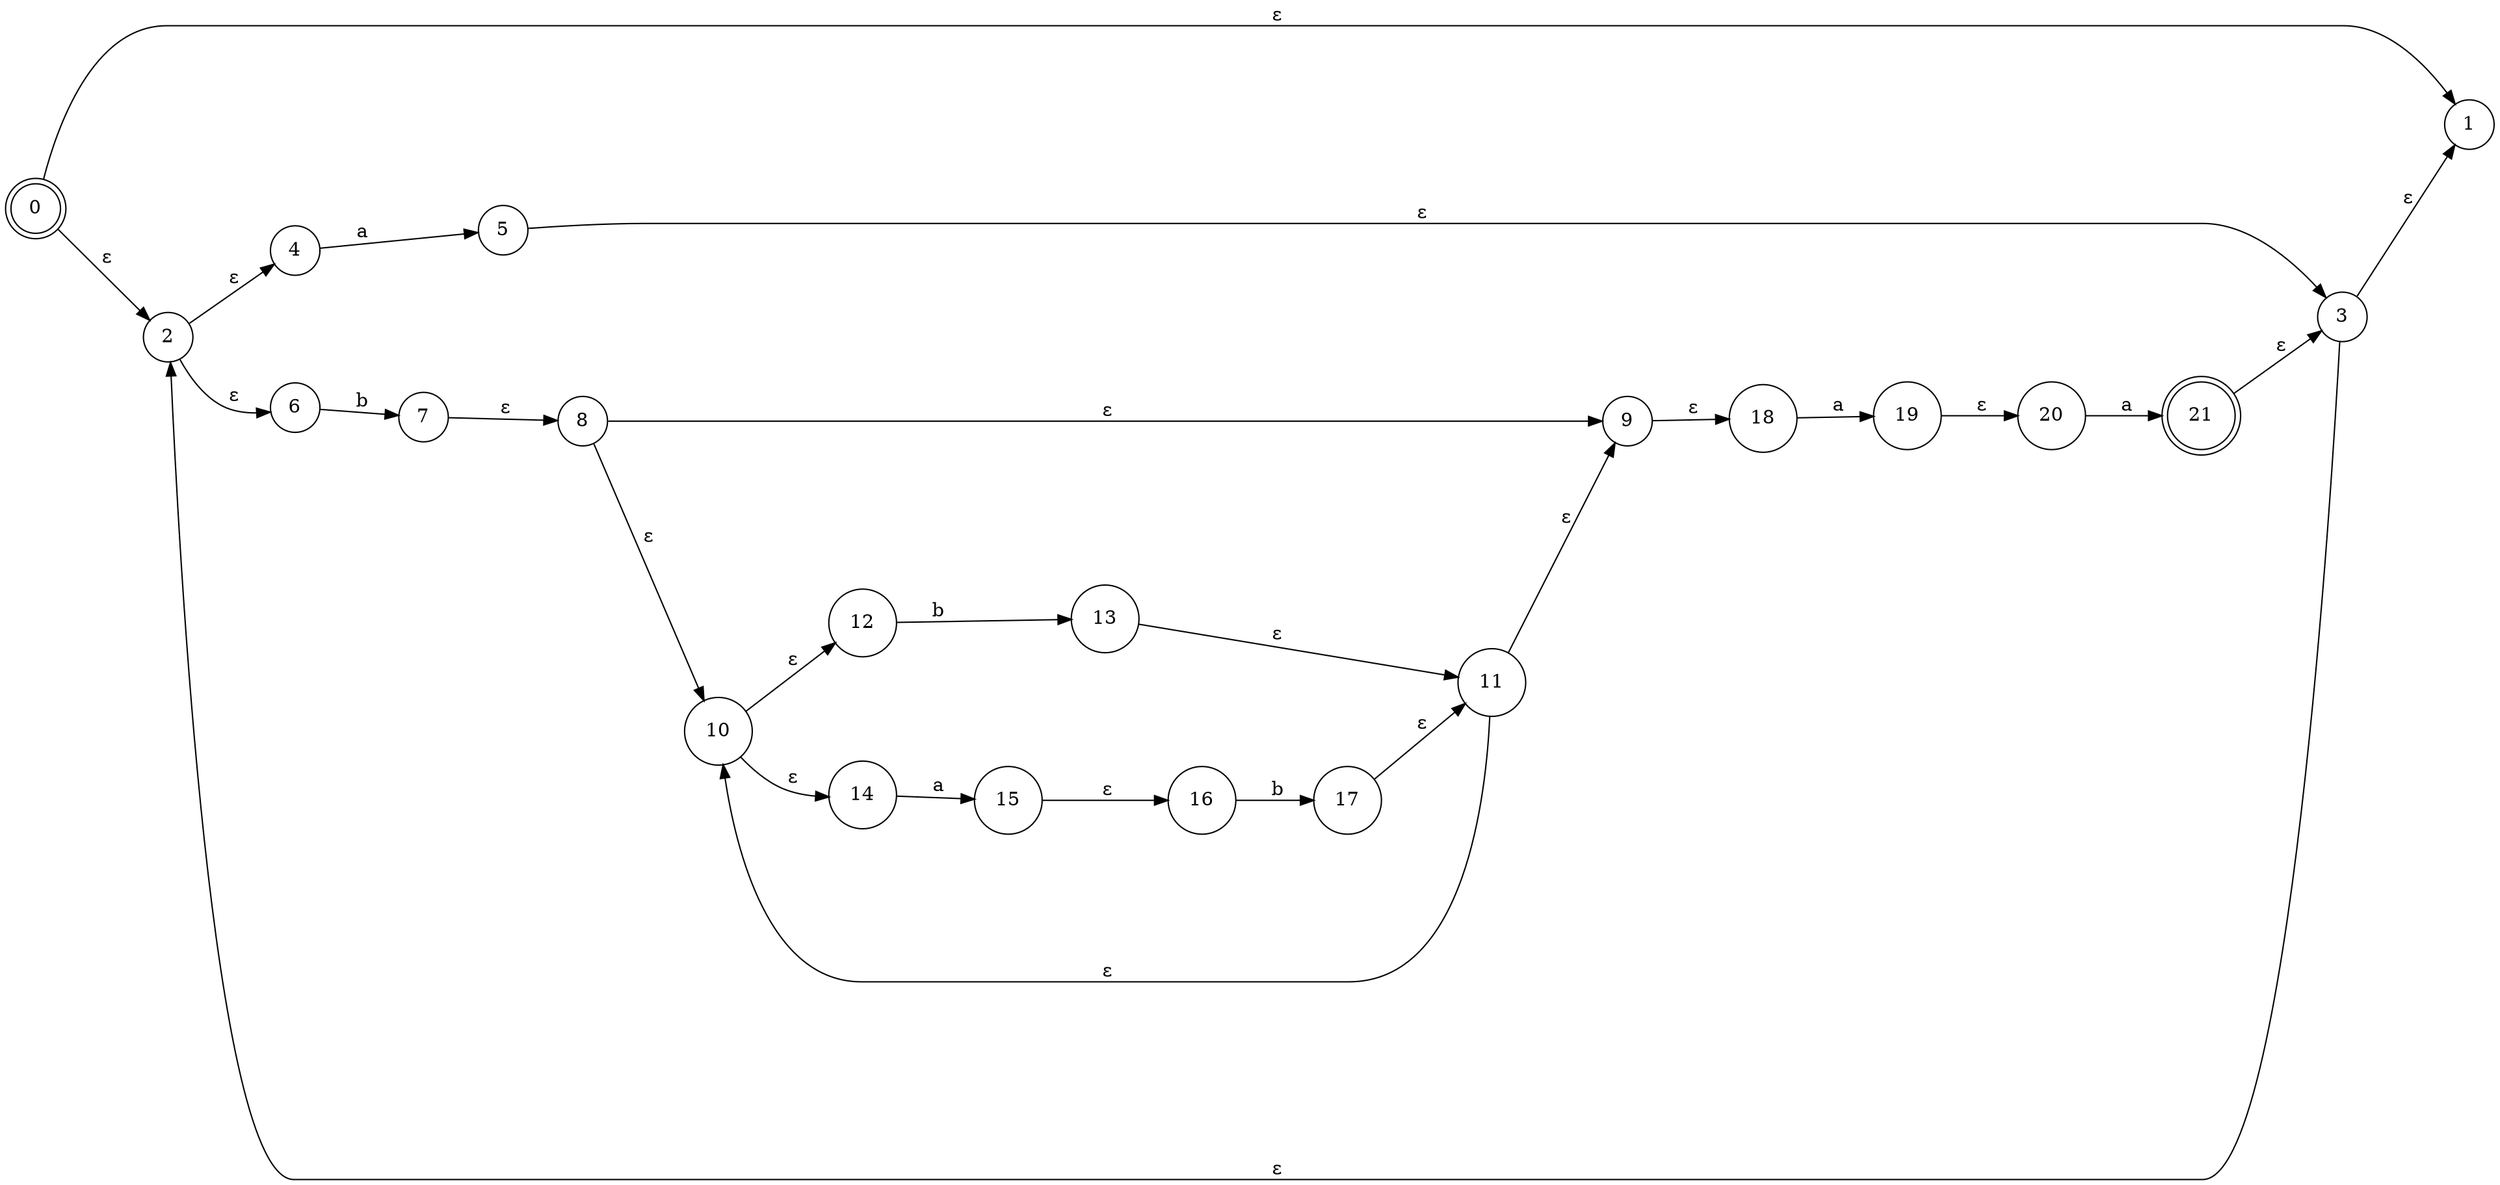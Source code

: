//Number of Nodes: 22
digraph G {
	nodesep=1;
	ranksep=0.6;
	rankdir=LR;
	0 -> 1 [styel=bold,label=" ε"];
	0 -> 2 [styel=bold,label=" ε"];
	2 -> 4 [styel=bold,label=" ε"];
	2 -> 6 [styel=bold,label=" ε"];
	3 -> 1 [styel=bold,label=" ε"];
	3 -> 2 [styel=bold,label=" ε"];
	4 -> 5 [styel=bold,label=" a"];
	5 -> 3 [styel=bold,label=" ε"];
	6 -> 7 [styel=bold,label=" b"];
	7 -> 8 [styel=bold,label=" ε"];
	8 -> 9 [styel=bold,label=" ε"];
	8 -> 10 [styel=bold,label=" ε"];
	9 -> 18 [styel=bold,label=" ε"];
	10 -> 12 [styel=bold,label=" ε"];
	10 -> 14 [styel=bold,label=" ε"];
	11 -> 9 [styel=bold,label=" ε"];
	11 -> 10 [styel=bold,label=" ε"];
	12 -> 13 [styel=bold,label=" b"];
	13 -> 11 [styel=bold,label=" ε"];
	14 -> 15 [styel=bold,label=" a"];
	15 -> 16 [styel=bold,label=" ε"];
	16 -> 17 [styel=bold,label=" b"];
	17 -> 11 [styel=bold,label=" ε"];
	18 -> 19 [styel=bold,label=" a"];
	19 -> 20 [styel=bold,label=" ε"];
	20 -> 21 [styel=bold,label=" a"];
	21 -> 3 [styel=bold,label=" ε"];
	0:body[shape=doublecircle, width=0.4];
	1:body[shape=circle, width=0.4];
	2:body[shape=circle, width=0.4];
	3:body[shape=circle, width=0.4];
	4:body[shape=circle, width=0.4];
	5:body[shape=circle, width=0.4];
	6:body[shape=circle, width=0.4];
	7:body[shape=circle, width=0.4];
	8:body[shape=circle, width=0.4];
	9:body[shape=circle, width=0.4];
	10:body[shape=circle, width=0.4];
	11:body[shape=circle, width=0.4];
	12:body[shape=circle, width=0.4];
	13:body[shape=circle, width=0.4];
	14:body[shape=circle, width=0.4];
	15:body[shape=circle, width=0.4];
	16:body[shape=circle, width=0.4];
	17:body[shape=circle, width=0.4];
	18:body[shape=circle, width=0.4];
	19:body[shape=circle, width=0.4];
	20:body[shape=circle, width=0.4];
	21:body[shape=doublecircle, width=0.4];
}

